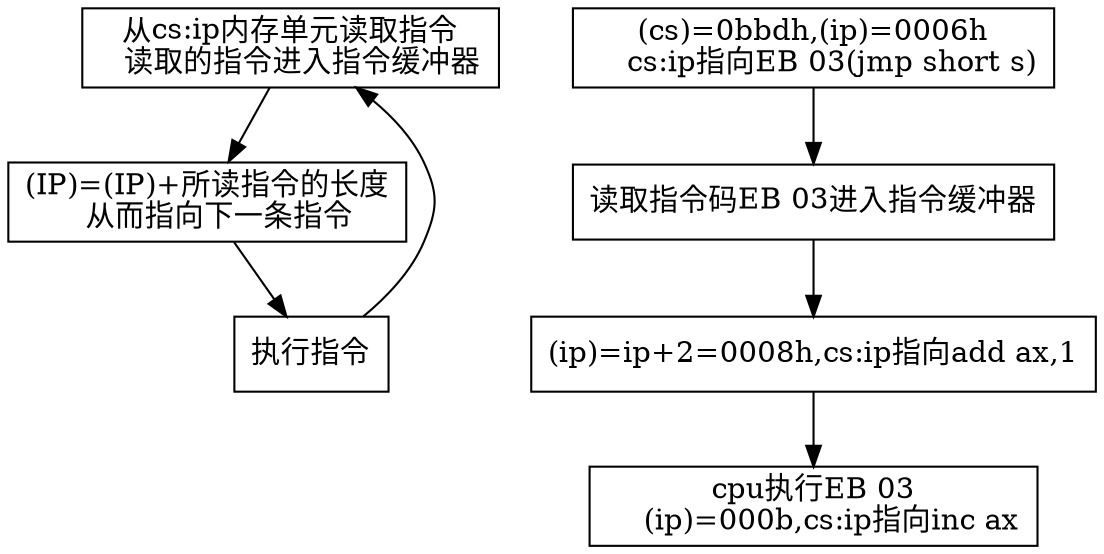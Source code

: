 digraph G{
    a[label="从cs:ip内存单元读取指令
    读取的指令进入指令缓冲器",shape="box"];
    b[label="(IP)=(IP)+所读指令的长度
    从而指向下一条指令",shape="box"];
    c[label="执行指令",shape="box"];
    a -> b;
    b -> c;
    c -> a;
    d[label="(cs)=0bbdh,(ip)=0006h
    cs:ip指向EB 03(jmp short s)",shape="box"];
    e[label="读取指令码EB 03进入指令缓冲器",shape="box"];
    f[label="(ip)=ip+2=0008h,cs:ip指向add ax,1",shape="box"]
    g[label="cpu执行EB 03
    (ip)=000b,cs:ip指向inc ax",shape="box"]
    d -> e;
    e -> f;
    f -> g;
}
